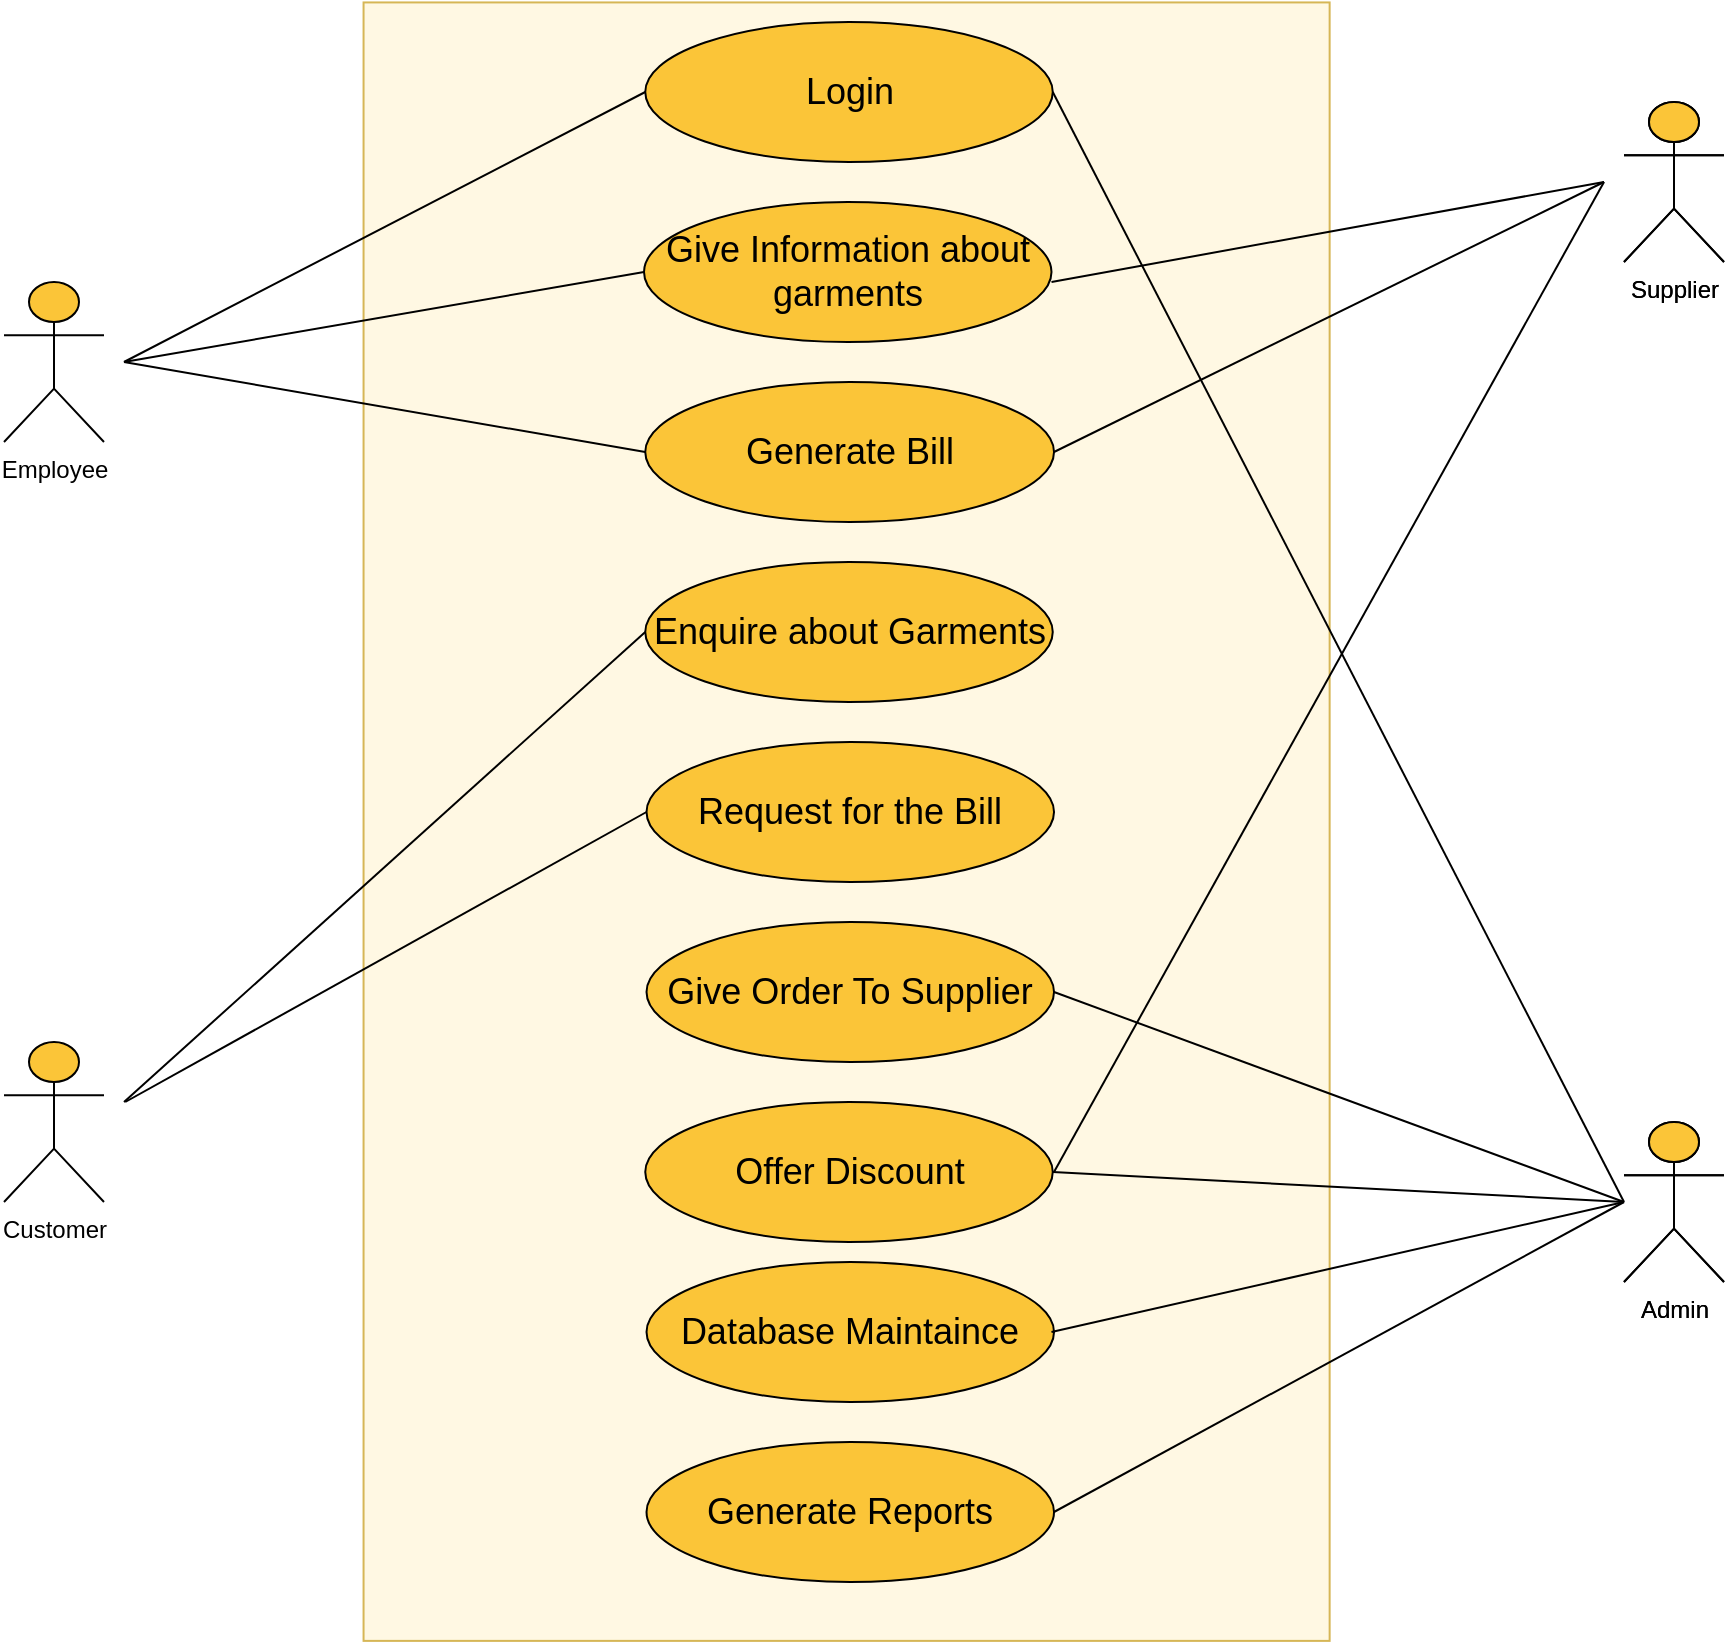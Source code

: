 <mxfile version="20.7.4" type="device"><diagram id="nMB2NScWoA4Uiq13X847" name="Page-1"><mxGraphModel dx="1347" dy="1798" grid="1" gridSize="10" guides="1" tooltips="1" connect="1" arrows="1" fold="1" page="1" pageScale="1" pageWidth="1200" pageHeight="1600" math="0" shadow="0"><root><mxCell id="0"/><mxCell id="1" parent="0"/><mxCell id="JE30m_oD3RdmKnBm_Fln-6" value="Admin" style="shape=umlActor;verticalLabelPosition=bottom;verticalAlign=top;html=1;" parent="1" vertex="1"><mxGeometry x="1020" y="790" width="50" height="80" as="geometry"/></mxCell><mxCell id="JE30m_oD3RdmKnBm_Fln-7" value="" style="rounded=0;whiteSpace=wrap;html=1;rotation=90;fillColor=#FFF8E3;strokeColor=#d6b656;" parent="1" vertex="1"><mxGeometry x="221.69" y="398.31" width="819.22" height="483.04" as="geometry"/></mxCell><mxCell id="JE30m_oD3RdmKnBm_Fln-9" value="&lt;font style=&quot;font-size: 18px;&quot;&gt;Give Information about garments&lt;/font&gt;" style="ellipse;whiteSpace=wrap;html=1;fillColor=#FBC538;" parent="1" vertex="1"><mxGeometry x="530" y="330" width="203.75" height="70" as="geometry"/></mxCell><mxCell id="JE30m_oD3RdmKnBm_Fln-10" value="&lt;span style=&quot;font-size: 18px;&quot;&gt;Login&lt;/span&gt;" style="ellipse;whiteSpace=wrap;html=1;fillColor=#FBC538;" parent="1" vertex="1"><mxGeometry x="530.63" y="240" width="203.75" height="70" as="geometry"/></mxCell><mxCell id="JE30m_oD3RdmKnBm_Fln-11" value="&lt;span style=&quot;font-size: 18px;&quot;&gt;Enquire about Garments&lt;/span&gt;" style="ellipse;whiteSpace=wrap;html=1;fillColor=#FBC538;" parent="1" vertex="1"><mxGeometry x="530.63" y="510" width="203.75" height="70" as="geometry"/></mxCell><mxCell id="JE30m_oD3RdmKnBm_Fln-12" value="&lt;span style=&quot;font-size: 18px;&quot;&gt;Generate Bill&lt;/span&gt;" style="ellipse;whiteSpace=wrap;html=1;fillColor=#FBC538;" parent="1" vertex="1"><mxGeometry x="530.63" y="420" width="204.38" height="70" as="geometry"/></mxCell><mxCell id="JE30m_oD3RdmKnBm_Fln-15" value="&lt;span style=&quot;font-size: 18px;&quot;&gt;Request for the Bill&lt;/span&gt;" style="ellipse;whiteSpace=wrap;html=1;fillColor=#FBC538;" parent="1" vertex="1"><mxGeometry x="531.26" y="600" width="203.75" height="70" as="geometry"/></mxCell><mxCell id="JE30m_oD3RdmKnBm_Fln-17" value="&lt;span style=&quot;font-size: 18px;&quot;&gt;Give Order To Supplier&lt;/span&gt;" style="ellipse;whiteSpace=wrap;html=1;fillColor=#FBC538;" parent="1" vertex="1"><mxGeometry x="531.26" y="690" width="203.75" height="70" as="geometry"/></mxCell><mxCell id="JE30m_oD3RdmKnBm_Fln-19" value="&lt;span style=&quot;font-size: 18px;&quot;&gt;Offer Discount&lt;/span&gt;" style="ellipse;whiteSpace=wrap;html=1;fillColor=#FBC538;" parent="1" vertex="1"><mxGeometry x="530.63" y="780" width="203.75" height="70" as="geometry"/></mxCell><mxCell id="JE30m_oD3RdmKnBm_Fln-21" value="&lt;span style=&quot;font-size: 18px;&quot;&gt;Database Maintaince&lt;br&gt;&lt;/span&gt;" style="ellipse;whiteSpace=wrap;html=1;fillColor=#FBC538;" parent="1" vertex="1"><mxGeometry x="531.26" y="860" width="203.75" height="70" as="geometry"/></mxCell><mxCell id="JE30m_oD3RdmKnBm_Fln-22" value="&lt;span style=&quot;font-size: 18px;&quot;&gt;Generate Reports&lt;/span&gt;" style="ellipse;whiteSpace=wrap;html=1;fillColor=#FBC538;" parent="1" vertex="1"><mxGeometry x="531.26" y="950" width="203.75" height="70" as="geometry"/></mxCell><mxCell id="JE30m_oD3RdmKnBm_Fln-29" value="Supplier" style="shape=umlActor;verticalLabelPosition=bottom;verticalAlign=top;html=1;" parent="1" vertex="1"><mxGeometry x="1020" y="280" width="50" height="80" as="geometry"/></mxCell><mxCell id="JE30m_oD3RdmKnBm_Fln-45" value="Customer" style="shape=umlActor;verticalLabelPosition=bottom;verticalAlign=top;html=1;fillColor=#FBC538;" parent="1" vertex="1"><mxGeometry x="210" y="750" width="50" height="80" as="geometry"/></mxCell><mxCell id="JE30m_oD3RdmKnBm_Fln-61" value="Employee" style="shape=umlActor;verticalLabelPosition=bottom;verticalAlign=top;html=1;fillColor=#FBC538;" parent="1" vertex="1"><mxGeometry x="210" y="370" width="50" height="80" as="geometry"/></mxCell><mxCell id="BitHO51ZwIGay2Bnq0Iu-1" value="Supplier" style="shape=umlActor;verticalLabelPosition=bottom;verticalAlign=top;html=1;fillColor=#FBC538;" parent="1" vertex="1"><mxGeometry x="1020" y="280" width="50" height="80" as="geometry"/></mxCell><mxCell id="BitHO51ZwIGay2Bnq0Iu-2" value="Admin" style="shape=umlActor;verticalLabelPosition=bottom;verticalAlign=top;html=1;fillColor=#FBC538;" parent="1" vertex="1"><mxGeometry x="1020" y="790" width="50" height="80" as="geometry"/></mxCell><mxCell id="GdNiAqllxoLguESm_scH-4" value="" style="endArrow=none;html=1;rounded=0;entryX=0;entryY=0.5;entryDx=0;entryDy=0;" parent="1" target="JE30m_oD3RdmKnBm_Fln-10" edge="1"><mxGeometry width="50" height="50" relative="1" as="geometry"><mxPoint x="270" y="410" as="sourcePoint"/><mxPoint x="320" y="360" as="targetPoint"/></mxGeometry></mxCell><mxCell id="GdNiAqllxoLguESm_scH-5" value="" style="endArrow=none;html=1;rounded=0;entryX=0;entryY=0.5;entryDx=0;entryDy=0;" parent="1" target="JE30m_oD3RdmKnBm_Fln-9" edge="1"><mxGeometry width="50" height="50" relative="1" as="geometry"><mxPoint x="270" y="410" as="sourcePoint"/><mxPoint x="540.63" y="285.0" as="targetPoint"/></mxGeometry></mxCell><mxCell id="GdNiAqllxoLguESm_scH-6" value="" style="endArrow=none;html=1;rounded=0;entryX=0;entryY=0.5;entryDx=0;entryDy=0;" parent="1" target="JE30m_oD3RdmKnBm_Fln-12" edge="1"><mxGeometry width="50" height="50" relative="1" as="geometry"><mxPoint x="270" y="410" as="sourcePoint"/><mxPoint x="550.63" y="295.0" as="targetPoint"/></mxGeometry></mxCell><mxCell id="GdNiAqllxoLguESm_scH-7" value="" style="endArrow=none;html=1;rounded=0;entryX=0;entryY=0.5;entryDx=0;entryDy=0;" parent="1" target="JE30m_oD3RdmKnBm_Fln-11" edge="1"><mxGeometry width="50" height="50" relative="1" as="geometry"><mxPoint x="270" y="780" as="sourcePoint"/><mxPoint x="490.63" y="535.0" as="targetPoint"/></mxGeometry></mxCell><mxCell id="GdNiAqllxoLguESm_scH-8" value="" style="endArrow=none;html=1;rounded=0;entryX=0;entryY=0.5;entryDx=0;entryDy=0;" parent="1" target="JE30m_oD3RdmKnBm_Fln-15" edge="1"><mxGeometry width="50" height="50" relative="1" as="geometry"><mxPoint x="270.63" y="780.0" as="sourcePoint"/><mxPoint x="531.26" y="645.0" as="targetPoint"/></mxGeometry></mxCell><mxCell id="GdNiAqllxoLguESm_scH-9" value="" style="endArrow=none;html=1;rounded=0;entryX=1;entryY=0.5;entryDx=0;entryDy=0;" parent="1" target="JE30m_oD3RdmKnBm_Fln-10" edge="1"><mxGeometry width="50" height="50" relative="1" as="geometry"><mxPoint x="1020" y="830" as="sourcePoint"/><mxPoint x="1340.63" y="605" as="targetPoint"/></mxGeometry></mxCell><mxCell id="GdNiAqllxoLguESm_scH-11" value="" style="endArrow=none;html=1;rounded=0;" parent="1" edge="1"><mxGeometry width="50" height="50" relative="1" as="geometry"><mxPoint x="735.01" y="725" as="sourcePoint"/><mxPoint x="1020" y="830" as="targetPoint"/></mxGeometry></mxCell><mxCell id="GdNiAqllxoLguESm_scH-12" value="" style="endArrow=none;html=1;rounded=0;" parent="1" edge="1"><mxGeometry width="50" height="50" relative="1" as="geometry"><mxPoint x="733.75" y="895" as="sourcePoint"/><mxPoint x="1020" y="830" as="targetPoint"/></mxGeometry></mxCell><mxCell id="GdNiAqllxoLguESm_scH-14" value="" style="endArrow=none;html=1;rounded=0;entryX=0;entryY=0.5;entryDx=0;entryDy=0;exitX=1;exitY=0.5;exitDx=0;exitDy=0;" parent="1" source="JE30m_oD3RdmKnBm_Fln-22" edge="1"><mxGeometry width="50" height="50" relative="1" as="geometry"><mxPoint x="759.37" y="975" as="sourcePoint"/><mxPoint x="1020.0" y="830" as="targetPoint"/></mxGeometry></mxCell><mxCell id="GdNiAqllxoLguESm_scH-16" value="" style="endArrow=none;html=1;rounded=0;" parent="1" edge="1"><mxGeometry width="50" height="50" relative="1" as="geometry"><mxPoint x="735.01" y="815" as="sourcePoint"/><mxPoint x="1010" y="320" as="targetPoint"/></mxGeometry></mxCell><mxCell id="GdNiAqllxoLguESm_scH-20" value="" style="endArrow=none;html=1;rounded=0;" parent="1" edge="1"><mxGeometry width="50" height="50" relative="1" as="geometry"><mxPoint x="735.01" y="455" as="sourcePoint"/><mxPoint x="1010" y="320" as="targetPoint"/></mxGeometry></mxCell><mxCell id="GdNiAqllxoLguESm_scH-21" value="" style="endArrow=none;html=1;rounded=0;" parent="1" edge="1"><mxGeometry width="50" height="50" relative="1" as="geometry"><mxPoint x="733.75" y="370" as="sourcePoint"/><mxPoint x="1010" y="320" as="targetPoint"/></mxGeometry></mxCell><mxCell id="FPuu7swqCgABJ0y7t0nS-1" value="" style="endArrow=none;html=1;rounded=0;exitX=1;exitY=0.5;exitDx=0;exitDy=0;" edge="1" parent="1" source="JE30m_oD3RdmKnBm_Fln-19"><mxGeometry width="50" height="50" relative="1" as="geometry"><mxPoint x="730" y="820" as="sourcePoint"/><mxPoint x="1020" y="830" as="targetPoint"/></mxGeometry></mxCell></root></mxGraphModel></diagram></mxfile>
